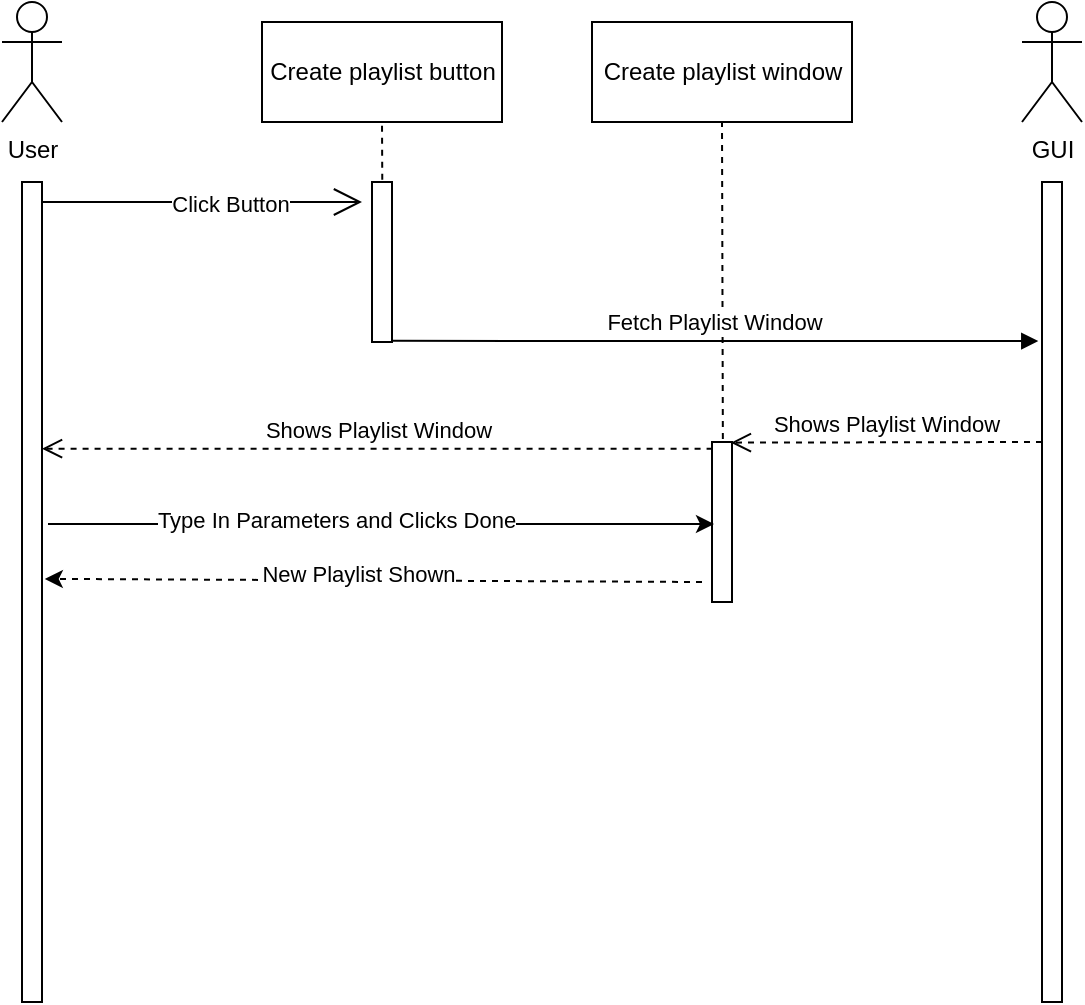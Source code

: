 <mxfile version="13.3.5" type="github">
  <diagram id="p9OqipdOjOgBhAJTNdYm" name="Page-1">
    <mxGraphModel dx="981" dy="528" grid="1" gridSize="10" guides="1" tooltips="1" connect="1" arrows="1" fold="1" page="1" pageScale="1" pageWidth="850" pageHeight="1100" math="0" shadow="0">
      <root>
        <mxCell id="0" />
        <mxCell id="1" parent="0" />
        <mxCell id="7yqRzDsiDY5IozWpXJht-1" value="User" style="shape=umlActor;verticalLabelPosition=bottom;labelBackgroundColor=#ffffff;verticalAlign=top;html=1;outlineConnect=0;" vertex="1" parent="1">
          <mxGeometry x="90" y="60" width="30" height="60" as="geometry" />
        </mxCell>
        <mxCell id="7yqRzDsiDY5IozWpXJht-2" value="" style="html=1;points=[];perimeter=orthogonalPerimeter;" vertex="1" parent="1">
          <mxGeometry x="100" y="150" width="10" height="410" as="geometry" />
        </mxCell>
        <mxCell id="7yqRzDsiDY5IozWpXJht-3" value="Create playlist button" style="html=1;" vertex="1" parent="1">
          <mxGeometry x="220" y="70" width="120" height="50" as="geometry" />
        </mxCell>
        <mxCell id="7yqRzDsiDY5IozWpXJht-4" value="" style="html=1;points=[];perimeter=orthogonalPerimeter;" vertex="1" parent="1">
          <mxGeometry x="275" y="150" width="10" height="80" as="geometry" />
        </mxCell>
        <mxCell id="7yqRzDsiDY5IozWpXJht-5" value="" style="endArrow=open;endFill=1;endSize=12;html=1;" edge="1" parent="1">
          <mxGeometry width="160" relative="1" as="geometry">
            <mxPoint x="110" y="160" as="sourcePoint" />
            <mxPoint x="270" y="160" as="targetPoint" />
          </mxGeometry>
        </mxCell>
        <mxCell id="7yqRzDsiDY5IozWpXJht-6" value="Click Button" style="edgeLabel;html=1;align=center;verticalAlign=middle;resizable=0;points=[];" vertex="1" connectable="0" parent="7yqRzDsiDY5IozWpXJht-5">
          <mxGeometry x="0.177" y="-1" relative="1" as="geometry">
            <mxPoint as="offset" />
          </mxGeometry>
        </mxCell>
        <mxCell id="7yqRzDsiDY5IozWpXJht-8" value="Create playlist window" style="html=1;" vertex="1" parent="1">
          <mxGeometry x="385" y="70" width="130" height="50" as="geometry" />
        </mxCell>
        <mxCell id="7yqRzDsiDY5IozWpXJht-9" value="" style="html=1;points=[];perimeter=orthogonalPerimeter;" vertex="1" parent="1">
          <mxGeometry x="445" y="280" width="10" height="80" as="geometry" />
        </mxCell>
        <mxCell id="7yqRzDsiDY5IozWpXJht-11" value="" style="endArrow=none;dashed=1;html=1;entryX=0.5;entryY=1;entryDx=0;entryDy=0;exitX=0.543;exitY=-0.018;exitDx=0;exitDy=0;exitPerimeter=0;" edge="1" parent="1" source="7yqRzDsiDY5IozWpXJht-9" target="7yqRzDsiDY5IozWpXJht-8">
          <mxGeometry width="50" height="50" relative="1" as="geometry">
            <mxPoint x="450" y="231" as="sourcePoint" />
            <mxPoint x="520" y="150" as="targetPoint" />
          </mxGeometry>
        </mxCell>
        <mxCell id="7yqRzDsiDY5IozWpXJht-12" value="" style="endArrow=none;dashed=1;html=1;exitX=0.514;exitY=-0.014;exitDx=0;exitDy=0;exitPerimeter=0;entryX=0.5;entryY=1;entryDx=0;entryDy=0;" edge="1" parent="1" source="7yqRzDsiDY5IozWpXJht-4" target="7yqRzDsiDY5IozWpXJht-3">
          <mxGeometry width="50" height="50" relative="1" as="geometry">
            <mxPoint x="340" y="200" as="sourcePoint" />
            <mxPoint x="390" y="150" as="targetPoint" />
          </mxGeometry>
        </mxCell>
        <mxCell id="7yqRzDsiDY5IozWpXJht-13" value="GUI" style="shape=umlActor;verticalLabelPosition=bottom;labelBackgroundColor=#ffffff;verticalAlign=top;html=1;" vertex="1" parent="1">
          <mxGeometry x="600" y="60" width="30" height="60" as="geometry" />
        </mxCell>
        <mxCell id="7yqRzDsiDY5IozWpXJht-15" value="" style="html=1;points=[];perimeter=orthogonalPerimeter;" vertex="1" parent="1">
          <mxGeometry x="610" y="150" width="10" height="410" as="geometry" />
        </mxCell>
        <mxCell id="7yqRzDsiDY5IozWpXJht-17" value="Fetch Playlist Window" style="html=1;verticalAlign=bottom;endArrow=block;entryX=-0.186;entryY=0.194;entryDx=0;entryDy=0;entryPerimeter=0;" edge="1" parent="1" target="7yqRzDsiDY5IozWpXJht-15">
          <mxGeometry width="80" relative="1" as="geometry">
            <mxPoint x="285" y="229.43" as="sourcePoint" />
            <mxPoint x="440" y="229" as="targetPoint" />
            <mxPoint as="offset" />
          </mxGeometry>
        </mxCell>
        <mxCell id="7yqRzDsiDY5IozWpXJht-18" value="Shows Playlist Window" style="html=1;verticalAlign=bottom;endArrow=open;dashed=1;endSize=8;entryX=0.943;entryY=0.004;entryDx=0;entryDy=0;entryPerimeter=0;" edge="1" parent="1" target="7yqRzDsiDY5IozWpXJht-9">
          <mxGeometry relative="1" as="geometry">
            <mxPoint x="610" y="280" as="sourcePoint" />
            <mxPoint x="530" y="280" as="targetPoint" />
          </mxGeometry>
        </mxCell>
        <mxCell id="7yqRzDsiDY5IozWpXJht-19" value="Shows Playlist Window" style="html=1;verticalAlign=bottom;endArrow=open;dashed=1;endSize=8;exitX=0.029;exitY=0.042;exitDx=0;exitDy=0;exitPerimeter=0;" edge="1" parent="1" source="7yqRzDsiDY5IozWpXJht-9" target="7yqRzDsiDY5IozWpXJht-2">
          <mxGeometry relative="1" as="geometry">
            <mxPoint x="440" y="360" as="sourcePoint" />
            <mxPoint x="360" y="360" as="targetPoint" />
          </mxGeometry>
        </mxCell>
        <mxCell id="7yqRzDsiDY5IozWpXJht-20" value="" style="endArrow=classic;html=1;" edge="1" parent="1">
          <mxGeometry width="50" height="50" relative="1" as="geometry">
            <mxPoint x="113" y="321" as="sourcePoint" />
            <mxPoint x="446" y="321" as="targetPoint" />
          </mxGeometry>
        </mxCell>
        <mxCell id="7yqRzDsiDY5IozWpXJht-21" value="Type In Parameters and Clicks Done" style="edgeLabel;html=1;align=center;verticalAlign=middle;resizable=0;points=[];" vertex="1" connectable="0" parent="7yqRzDsiDY5IozWpXJht-20">
          <mxGeometry x="-0.139" y="2" relative="1" as="geometry">
            <mxPoint as="offset" />
          </mxGeometry>
        </mxCell>
        <mxCell id="7yqRzDsiDY5IozWpXJht-26" value="" style="endArrow=classic;html=1;entryX=1.141;entryY=0.484;entryDx=0;entryDy=0;entryPerimeter=0;dashed=1;" edge="1" parent="1" target="7yqRzDsiDY5IozWpXJht-2">
          <mxGeometry width="50" height="50" relative="1" as="geometry">
            <mxPoint x="440" y="350" as="sourcePoint" />
            <mxPoint x="310" y="400" as="targetPoint" />
          </mxGeometry>
        </mxCell>
        <mxCell id="7yqRzDsiDY5IozWpXJht-29" value="New Playlist Shown" style="edgeLabel;html=1;align=center;verticalAlign=middle;resizable=0;points=[];" vertex="1" connectable="0" parent="7yqRzDsiDY5IozWpXJht-26">
          <mxGeometry x="0.051" y="-3" relative="1" as="geometry">
            <mxPoint as="offset" />
          </mxGeometry>
        </mxCell>
      </root>
    </mxGraphModel>
  </diagram>
</mxfile>
